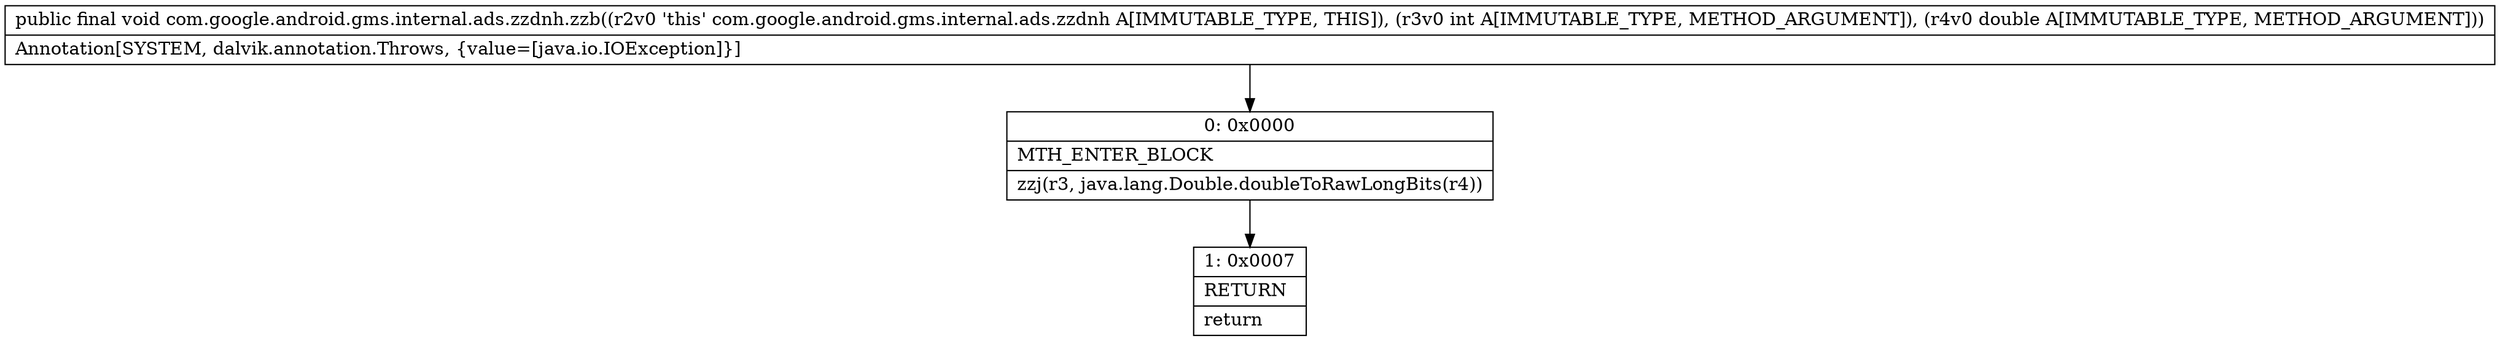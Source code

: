 digraph "CFG forcom.google.android.gms.internal.ads.zzdnh.zzb(ID)V" {
Node_0 [shape=record,label="{0\:\ 0x0000|MTH_ENTER_BLOCK\l|zzj(r3, java.lang.Double.doubleToRawLongBits(r4))\l}"];
Node_1 [shape=record,label="{1\:\ 0x0007|RETURN\l|return\l}"];
MethodNode[shape=record,label="{public final void com.google.android.gms.internal.ads.zzdnh.zzb((r2v0 'this' com.google.android.gms.internal.ads.zzdnh A[IMMUTABLE_TYPE, THIS]), (r3v0 int A[IMMUTABLE_TYPE, METHOD_ARGUMENT]), (r4v0 double A[IMMUTABLE_TYPE, METHOD_ARGUMENT]))  | Annotation[SYSTEM, dalvik.annotation.Throws, \{value=[java.io.IOException]\}]\l}"];
MethodNode -> Node_0;
Node_0 -> Node_1;
}

